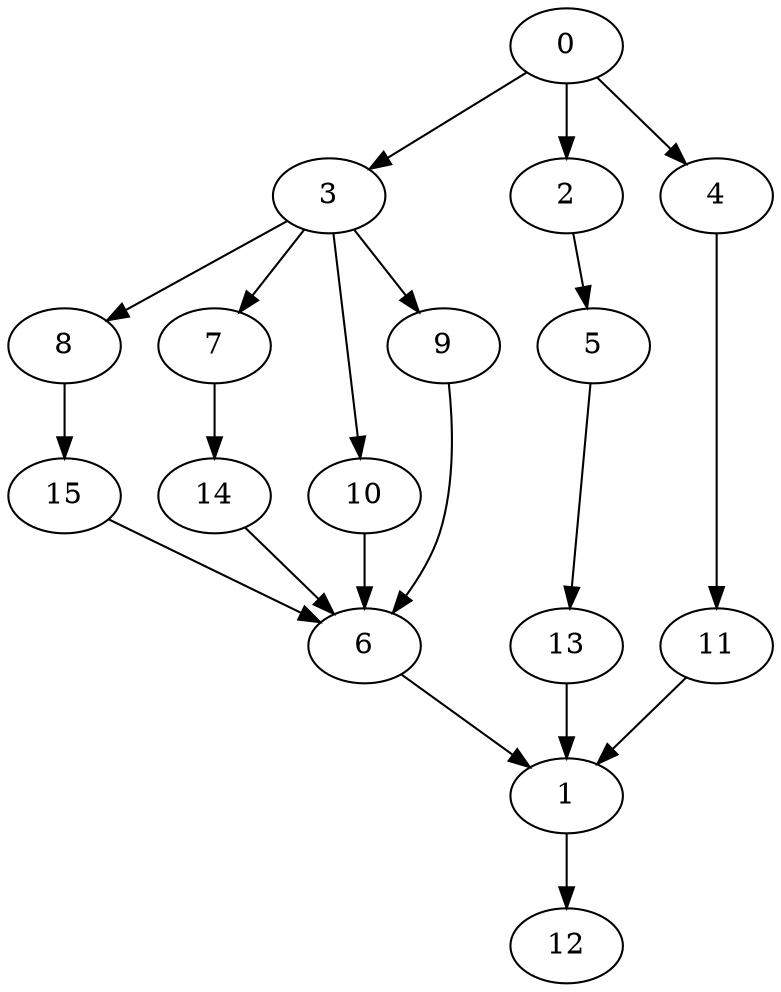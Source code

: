 digraph "SeriesParallel-MaxBf-5_Nodes_16_CCR_1.00_WeightType_Random#2" {
	graph ["Duplicate states"=0,
		GraphType=S_P,
		"Max states in OPEN"=0,
		Modes="120000ms; topo-ordered tasks, ; Pruning: task equivalence, fixed order ready list, ; F-value: ; Optimisation: best schedule length (\
SL) optimisation on equal, ",
		NumberOfTasks=16,
		"Pruned using list schedule length"=129291,
		"States removed from OPEN"=0,
		TargetSystem="Homogeneous-2",
		"Time to schedule (ms)"=993,
		"Total idle time"=13,
		"Total schedule length"=72,
		"Total sequential time"=118,
		"Total states created"=296588
	];
	0	["Finish time"=11,
		Processor=0,
		"Start time"=0,
		Weight=11];
	3	["Finish time"=17,
		Processor=0,
		"Start time"=11,
		Weight=6];
	0 -> 3	[Weight=10];
	2	["Finish time"=47,
		Processor=1,
		"Start time"=40,
		Weight=7];
	0 -> 2	[Weight=10];
	4	["Finish time"=18,
		Processor=1,
		"Start time"=13,
		Weight=5];
	0 -> 4	[Weight=2];
	8	["Finish time"=44,
		Processor=0,
		"Start time"=32,
		Weight=12];
	3 -> 8	[Weight=10];
	7	["Finish time"=28,
		Processor=0,
		"Start time"=17,
		Weight=11];
	3 -> 7	[Weight=8];
	10	["Finish time"=40,
		Processor=1,
		"Start time"=30,
		Weight=10];
	3 -> 10	[Weight=8];
	9	["Finish time"=30,
		Processor=1,
		"Start time"=26,
		Weight=4];
	3 -> 9	[Weight=3];
	5	["Finish time"=55,
		Processor=1,
		"Start time"=47,
		Weight=8];
	2 -> 5	[Weight=3];
	15	["Finish time"=51,
		Processor=0,
		"Start time"=44,
		Weight=7];
	8 -> 15	[Weight=8];
	14	["Finish time"=32,
		Processor=0,
		"Start time"=28,
		Weight=4];
	7 -> 14	[Weight=3];
	13	["Finish time"=61,
		Processor=1,
		"Start time"=55,
		Weight=6];
	5 -> 13	[Weight=9];
	11	["Finish time"=26,
		Processor=1,
		"Start time"=18,
		Weight=8];
	4 -> 11	[Weight=7];
	6	["Finish time"=59,
		Processor=0,
		"Start time"=51,
		Weight=8];
	10 -> 6	[Weight=7];
	14 -> 6	[Weight=5];
	15 -> 6	[Weight=2];
	9 -> 6	[Weight=4];
	1	["Finish time"=66,
		Processor=1,
		"Start time"=61,
		Weight=5];
	11 -> 1	[Weight=7];
	13 -> 1	[Weight=6];
	6 -> 1	[Weight=2];
	12	["Finish time"=72,
		Processor=1,
		"Start time"=66,
		Weight=6];
	1 -> 12	[Weight=3];
}
